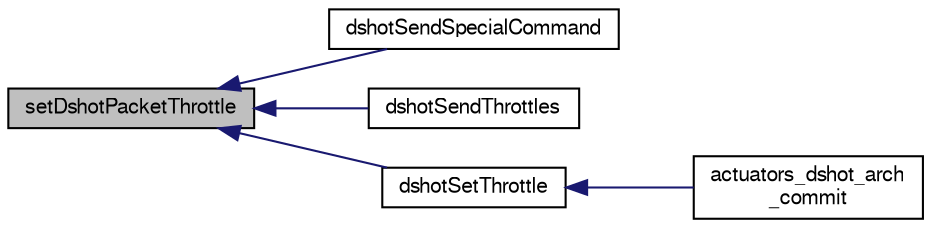 digraph "setDshotPacketThrottle"
{
  edge [fontname="FreeSans",fontsize="10",labelfontname="FreeSans",labelfontsize="10"];
  node [fontname="FreeSans",fontsize="10",shape=record];
  rankdir="LR";
  Node1 [label="setDshotPacketThrottle",height=0.2,width=0.4,color="black", fillcolor="grey75", style="filled", fontcolor="black"];
  Node1 -> Node2 [dir="back",color="midnightblue",fontsize="10",style="solid",fontname="FreeSans"];
  Node2 [label="dshotSendSpecialCommand",height=0.2,width=0.4,color="black", fillcolor="white", style="filled",URL="$esc__dshot_8h.html#ae32fad965a334445cdaf6473b8da4cf3",tooltip="send special order to one of the ESC (BHELIX, KISS, ...) "];
  Node1 -> Node3 [dir="back",color="midnightblue",fontsize="10",style="solid",fontname="FreeSans"];
  Node3 [label="dshotSendThrottles",height=0.2,width=0.4,color="black", fillcolor="white", style="filled",URL="$esc__dshot_8h.html#a6c927d850e9e56e92af5028e516247fa",tooltip="send throttle packed order to all of the ESCs "];
  Node1 -> Node4 [dir="back",color="midnightblue",fontsize="10",style="solid",fontname="FreeSans"];
  Node4 [label="dshotSetThrottle",height=0.2,width=0.4,color="black", fillcolor="white", style="filled",URL="$esc__dshot_8h.html#a01a54db173bb3fd59924e035c5141f7f",tooltip="prepare throttle order for specified ESC "];
  Node4 -> Node5 [dir="back",color="midnightblue",fontsize="10",style="solid",fontname="FreeSans"];
  Node5 [label="actuators_dshot_arch\l_commit",height=0.2,width=0.4,color="black", fillcolor="white", style="filled",URL="$actuators__dshot_8h.html#ae19151c72d42b6c277faf5da1962d3b3"];
}
